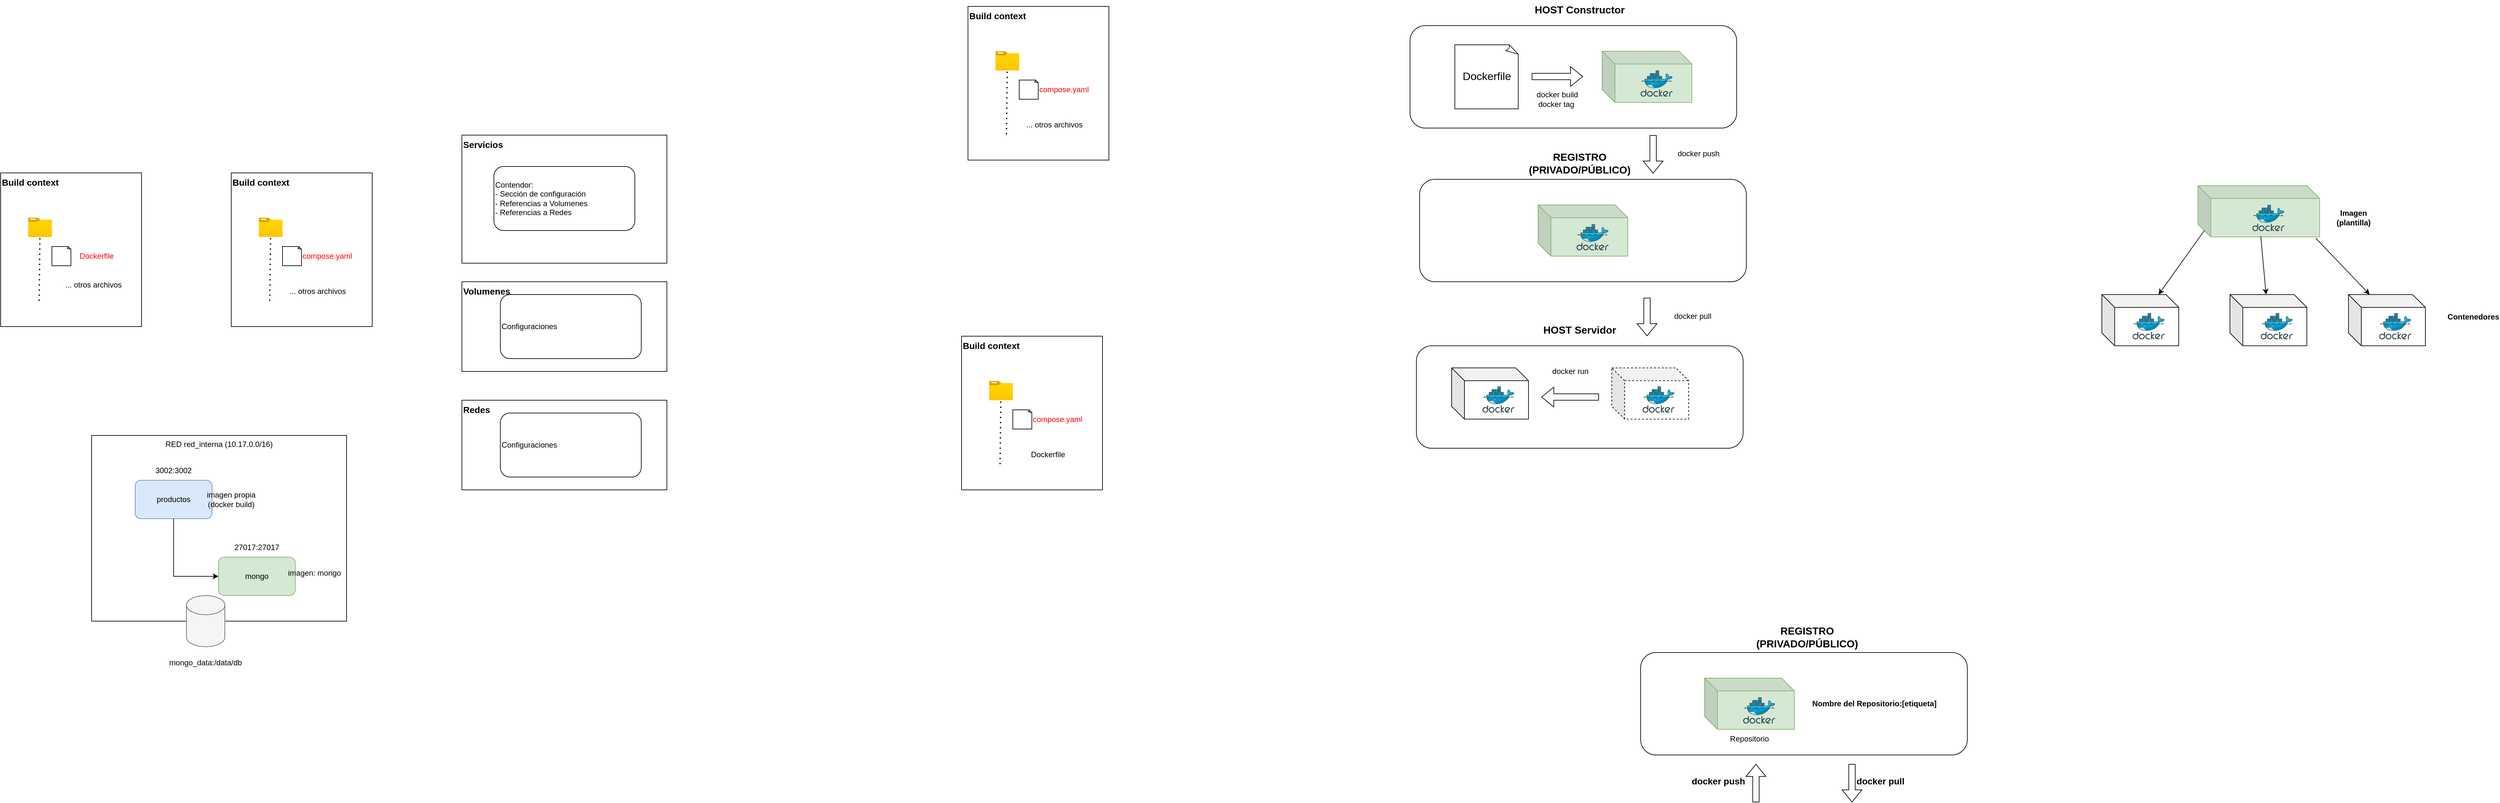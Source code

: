 <mxfile version="24.6.4" type="device">
  <diagram name="Page-1" id="IcS81tDd18Xg92tB0pAG">
    <mxGraphModel dx="2954" dy="2257" grid="1" gridSize="10" guides="1" tooltips="1" connect="1" arrows="1" fold="1" page="1" pageScale="1" pageWidth="850" pageHeight="1100" math="0" shadow="0">
      <root>
        <mxCell id="0" />
        <mxCell id="1" parent="0" />
        <mxCell id="TFUA7mYGxWeyPXUw_z48-1" value="Build context" style="rounded=0;whiteSpace=wrap;html=1;verticalAlign=top;align=left;fontStyle=1;fontSize=14;" parent="1" vertex="1">
          <mxGeometry x="20" y="-10" width="220" height="240" as="geometry" />
        </mxCell>
        <mxCell id="TFUA7mYGxWeyPXUw_z48-3" value="" style="image;aspect=fixed;html=1;points=[];align=center;fontSize=12;image=img/lib/azure2/general/Folder_Blank.svg;" parent="1" vertex="1">
          <mxGeometry x="63.04" y="60" width="36.96" height="30" as="geometry" />
        </mxCell>
        <mxCell id="TFUA7mYGxWeyPXUw_z48-5" value="" style="whiteSpace=wrap;html=1;shape=mxgraph.basic.document" parent="1" vertex="1">
          <mxGeometry x="100" y="105" width="30" height="30" as="geometry" />
        </mxCell>
        <mxCell id="TFUA7mYGxWeyPXUw_z48-7" value="Dockerfile" style="text;html=1;align=center;verticalAlign=middle;whiteSpace=wrap;rounded=0;fontColor=#FF0000;" parent="1" vertex="1">
          <mxGeometry x="140" y="105" width="60" height="30" as="geometry" />
        </mxCell>
        <mxCell id="TFUA7mYGxWeyPXUw_z48-8" value="" style="endArrow=none;dashed=1;html=1;dashPattern=1 3;strokeWidth=2;rounded=0;exitX=0.273;exitY=0.833;exitDx=0;exitDy=0;exitPerimeter=0;" parent="1" source="TFUA7mYGxWeyPXUw_z48-1" target="TFUA7mYGxWeyPXUw_z48-3" edge="1">
          <mxGeometry width="50" height="50" relative="1" as="geometry">
            <mxPoint x="50" y="150" as="sourcePoint" />
            <mxPoint x="100" y="100" as="targetPoint" />
          </mxGeometry>
        </mxCell>
        <mxCell id="TFUA7mYGxWeyPXUw_z48-9" value="... otros archivos" style="text;html=1;align=center;verticalAlign=middle;whiteSpace=wrap;rounded=0;" parent="1" vertex="1">
          <mxGeometry x="110" y="150" width="110" height="30" as="geometry" />
        </mxCell>
        <mxCell id="EB3Wcq8O334e_s77gDpH-2" value="RED red_interna (10.17.0.0/16)" style="rounded=0;whiteSpace=wrap;html=1;verticalAlign=top;" parent="1" vertex="1">
          <mxGeometry x="162" y="400" width="398" height="290" as="geometry" />
        </mxCell>
        <mxCell id="EB3Wcq8O334e_s77gDpH-3" value="productos" style="rounded=1;whiteSpace=wrap;html=1;fillColor=#dae8fc;strokeColor=#6c8ebf;" parent="1" vertex="1">
          <mxGeometry x="230" y="470" width="120" height="60" as="geometry" />
        </mxCell>
        <mxCell id="EB3Wcq8O334e_s77gDpH-4" value="mongo" style="rounded=1;whiteSpace=wrap;html=1;fillColor=#d5e8d4;strokeColor=#82b366;" parent="1" vertex="1">
          <mxGeometry x="360" y="590" width="120" height="60" as="geometry" />
        </mxCell>
        <mxCell id="EB3Wcq8O334e_s77gDpH-5" value="27017:27017" style="text;html=1;align=center;verticalAlign=middle;whiteSpace=wrap;rounded=0;" parent="1" vertex="1">
          <mxGeometry x="390" y="560" width="60" height="30" as="geometry" />
        </mxCell>
        <mxCell id="EB3Wcq8O334e_s77gDpH-6" value="3002:3002" style="text;html=1;align=center;verticalAlign=middle;whiteSpace=wrap;rounded=0;" parent="1" vertex="1">
          <mxGeometry x="260" y="440" width="60" height="30" as="geometry" />
        </mxCell>
        <mxCell id="EB3Wcq8O334e_s77gDpH-7" value="imagen propia (docker build)" style="text;html=1;align=center;verticalAlign=middle;whiteSpace=wrap;rounded=0;" parent="1" vertex="1">
          <mxGeometry x="320" y="485" width="120" height="30" as="geometry" />
        </mxCell>
        <mxCell id="EB3Wcq8O334e_s77gDpH-8" value="imagen: mongo" style="text;html=1;align=center;verticalAlign=middle;whiteSpace=wrap;rounded=0;" parent="1" vertex="1">
          <mxGeometry x="450" y="600" width="120" height="30" as="geometry" />
        </mxCell>
        <mxCell id="EB3Wcq8O334e_s77gDpH-10" value="" style="endArrow=classic;html=1;rounded=0;exitX=0.5;exitY=1;exitDx=0;exitDy=0;" parent="1" source="EB3Wcq8O334e_s77gDpH-3" target="EB3Wcq8O334e_s77gDpH-4" edge="1">
          <mxGeometry width="50" height="50" relative="1" as="geometry">
            <mxPoint x="260" y="610" as="sourcePoint" />
            <mxPoint x="310" y="560" as="targetPoint" />
            <Array as="points">
              <mxPoint x="290" y="620" />
            </Array>
          </mxGeometry>
        </mxCell>
        <mxCell id="EB3Wcq8O334e_s77gDpH-11" value="" style="shape=cylinder3;whiteSpace=wrap;html=1;boundedLbl=1;backgroundOutline=1;size=15;fillColor=#f5f5f5;fontColor=#333333;strokeColor=#666666;" parent="1" vertex="1">
          <mxGeometry x="310" y="650" width="60" height="80" as="geometry" />
        </mxCell>
        <mxCell id="EB3Wcq8O334e_s77gDpH-12" value="mongo_data:/data/db" style="text;html=1;align=center;verticalAlign=middle;whiteSpace=wrap;rounded=0;" parent="1" vertex="1">
          <mxGeometry x="310" y="740" width="60" height="30" as="geometry" />
        </mxCell>
        <mxCell id="ZiWsZx-Odm-pgWmwKfXJ-1" value="Build context" style="rounded=0;whiteSpace=wrap;html=1;verticalAlign=top;align=left;fontStyle=1;fontSize=14;" parent="1" vertex="1">
          <mxGeometry x="380" y="-10" width="220" height="240" as="geometry" />
        </mxCell>
        <mxCell id="ZiWsZx-Odm-pgWmwKfXJ-2" value="" style="image;aspect=fixed;html=1;points=[];align=center;fontSize=12;image=img/lib/azure2/general/Folder_Blank.svg;" parent="1" vertex="1">
          <mxGeometry x="423.04" y="60" width="36.96" height="30" as="geometry" />
        </mxCell>
        <mxCell id="ZiWsZx-Odm-pgWmwKfXJ-3" value="" style="whiteSpace=wrap;html=1;shape=mxgraph.basic.document" parent="1" vertex="1">
          <mxGeometry x="460" y="105" width="30" height="30" as="geometry" />
        </mxCell>
        <mxCell id="ZiWsZx-Odm-pgWmwKfXJ-4" value="compose.yaml" style="text;html=1;align=center;verticalAlign=middle;whiteSpace=wrap;rounded=0;fontColor=#FF0000;" parent="1" vertex="1">
          <mxGeometry x="500" y="105" width="60" height="30" as="geometry" />
        </mxCell>
        <mxCell id="ZiWsZx-Odm-pgWmwKfXJ-5" value="" style="endArrow=none;dashed=1;html=1;dashPattern=1 3;strokeWidth=2;rounded=0;exitX=0.273;exitY=0.833;exitDx=0;exitDy=0;exitPerimeter=0;" parent="1" source="ZiWsZx-Odm-pgWmwKfXJ-1" target="ZiWsZx-Odm-pgWmwKfXJ-2" edge="1">
          <mxGeometry width="50" height="50" relative="1" as="geometry">
            <mxPoint x="410" y="150" as="sourcePoint" />
            <mxPoint x="460" y="100" as="targetPoint" />
          </mxGeometry>
        </mxCell>
        <mxCell id="ZiWsZx-Odm-pgWmwKfXJ-6" value="... otros archivos" style="text;html=1;align=center;verticalAlign=middle;whiteSpace=wrap;rounded=0;" parent="1" vertex="1">
          <mxGeometry x="460" y="160" width="110" height="30" as="geometry" />
        </mxCell>
        <mxCell id="FBJof0aadqx5oighFzIr-2" value="Servicios" style="rounded=0;whiteSpace=wrap;html=1;verticalAlign=top;align=left;fontStyle=1;fontSize=14;" parent="1" vertex="1">
          <mxGeometry x="740" y="-69" width="320" height="200" as="geometry" />
        </mxCell>
        <mxCell id="FBJof0aadqx5oighFzIr-3" value="Contendor:&lt;div&gt;- Sección de configuración&lt;/div&gt;&lt;div&gt;- Referencias a Volumenes&lt;/div&gt;&lt;div&gt;- Referencias a Redes&lt;/div&gt;" style="rounded=1;whiteSpace=wrap;html=1;align=left;" parent="1" vertex="1">
          <mxGeometry x="790" y="-20" width="220" height="100" as="geometry" />
        </mxCell>
        <mxCell id="FBJof0aadqx5oighFzIr-4" value="Volumenes" style="rounded=0;whiteSpace=wrap;html=1;verticalAlign=top;align=left;fontStyle=1;fontSize=14;" parent="1" vertex="1">
          <mxGeometry x="740" y="160" width="320" height="140" as="geometry" />
        </mxCell>
        <mxCell id="FBJof0aadqx5oighFzIr-5" value="Configuraciones&amp;nbsp;" style="rounded=1;whiteSpace=wrap;html=1;align=left;" parent="1" vertex="1">
          <mxGeometry x="800" y="180" width="220" height="100" as="geometry" />
        </mxCell>
        <mxCell id="FBJof0aadqx5oighFzIr-6" value="Redes" style="rounded=0;whiteSpace=wrap;html=1;verticalAlign=top;align=left;fontStyle=1;fontSize=14;" parent="1" vertex="1">
          <mxGeometry x="740" y="345" width="320" height="140" as="geometry" />
        </mxCell>
        <mxCell id="FBJof0aadqx5oighFzIr-7" value="Configuraciones&amp;nbsp;" style="rounded=1;whiteSpace=wrap;html=1;align=left;" parent="1" vertex="1">
          <mxGeometry x="800" y="365" width="220" height="100" as="geometry" />
        </mxCell>
        <mxCell id="FBJof0aadqx5oighFzIr-8" value="Build context" style="rounded=0;whiteSpace=wrap;html=1;verticalAlign=top;align=left;fontStyle=1;fontSize=14;" parent="1" vertex="1">
          <mxGeometry x="1530" y="-270" width="220" height="240" as="geometry" />
        </mxCell>
        <mxCell id="FBJof0aadqx5oighFzIr-9" value="" style="image;aspect=fixed;html=1;points=[];align=center;fontSize=12;image=img/lib/azure2/general/Folder_Blank.svg;" parent="1" vertex="1">
          <mxGeometry x="1573.04" y="-200" width="36.96" height="30" as="geometry" />
        </mxCell>
        <mxCell id="FBJof0aadqx5oighFzIr-10" value="" style="whiteSpace=wrap;html=1;shape=mxgraph.basic.document" parent="1" vertex="1">
          <mxGeometry x="1610" y="-155" width="30" height="30" as="geometry" />
        </mxCell>
        <mxCell id="FBJof0aadqx5oighFzIr-11" value="compose.yaml" style="text;html=1;align=center;verticalAlign=middle;whiteSpace=wrap;rounded=0;fontColor=#FF0000;" parent="1" vertex="1">
          <mxGeometry x="1650" y="-155" width="60" height="30" as="geometry" />
        </mxCell>
        <mxCell id="FBJof0aadqx5oighFzIr-12" value="" style="endArrow=none;dashed=1;html=1;dashPattern=1 3;strokeWidth=2;rounded=0;exitX=0.273;exitY=0.833;exitDx=0;exitDy=0;exitPerimeter=0;" parent="1" source="FBJof0aadqx5oighFzIr-8" target="FBJof0aadqx5oighFzIr-9" edge="1">
          <mxGeometry width="50" height="50" relative="1" as="geometry">
            <mxPoint x="1560" y="-110" as="sourcePoint" />
            <mxPoint x="1610" y="-160" as="targetPoint" />
          </mxGeometry>
        </mxCell>
        <mxCell id="FBJof0aadqx5oighFzIr-13" value="... otros archivos" style="text;html=1;align=center;verticalAlign=middle;whiteSpace=wrap;rounded=0;" parent="1" vertex="1">
          <mxGeometry x="1610" y="-100" width="110" height="30" as="geometry" />
        </mxCell>
        <mxCell id="_lj3PMiW9SpoReRvYWBm-2" value="" style="shape=cube;whiteSpace=wrap;html=1;boundedLbl=1;backgroundOutline=1;darkOpacity=0.05;darkOpacity2=0.1;" vertex="1" parent="1">
          <mxGeometry x="3300" y="180" width="120" height="80" as="geometry" />
        </mxCell>
        <mxCell id="_lj3PMiW9SpoReRvYWBm-3" value="" style="image;sketch=0;aspect=fixed;html=1;points=[];align=center;fontSize=12;image=img/lib/mscae/Docker.svg;" vertex="1" parent="1">
          <mxGeometry x="3348" y="209" width="50" height="41" as="geometry" />
        </mxCell>
        <mxCell id="_lj3PMiW9SpoReRvYWBm-4" value="" style="shape=cube;whiteSpace=wrap;html=1;boundedLbl=1;backgroundOutline=1;darkOpacity=0.05;darkOpacity2=0.1;fillColor=#d5e8d4;strokeColor=#82b366;" vertex="1" parent="1">
          <mxGeometry x="3450" y="10" width="190" height="80" as="geometry" />
        </mxCell>
        <mxCell id="_lj3PMiW9SpoReRvYWBm-5" value="" style="shape=cube;whiteSpace=wrap;html=1;boundedLbl=1;backgroundOutline=1;darkOpacity=0.05;darkOpacity2=0.1;" vertex="1" parent="1">
          <mxGeometry x="3500" y="180" width="120" height="80" as="geometry" />
        </mxCell>
        <mxCell id="_lj3PMiW9SpoReRvYWBm-6" value="" style="image;sketch=0;aspect=fixed;html=1;points=[];align=center;fontSize=12;image=img/lib/mscae/Docker.svg;" vertex="1" parent="1">
          <mxGeometry x="3548" y="209" width="50" height="41" as="geometry" />
        </mxCell>
        <mxCell id="_lj3PMiW9SpoReRvYWBm-7" value="" style="shape=cube;whiteSpace=wrap;html=1;boundedLbl=1;backgroundOutline=1;darkOpacity=0.05;darkOpacity2=0.1;" vertex="1" parent="1">
          <mxGeometry x="3685" y="180" width="120" height="80" as="geometry" />
        </mxCell>
        <mxCell id="_lj3PMiW9SpoReRvYWBm-8" value="" style="image;sketch=0;aspect=fixed;html=1;points=[];align=center;fontSize=12;image=img/lib/mscae/Docker.svg;" vertex="1" parent="1">
          <mxGeometry x="3733" y="209" width="50" height="41" as="geometry" />
        </mxCell>
        <mxCell id="_lj3PMiW9SpoReRvYWBm-9" value="" style="image;sketch=0;aspect=fixed;html=1;points=[];align=center;fontSize=12;image=img/lib/mscae/Docker.svg;" vertex="1" parent="1">
          <mxGeometry x="3535" y="40" width="50" height="41" as="geometry" />
        </mxCell>
        <mxCell id="_lj3PMiW9SpoReRvYWBm-10" value="Imagen (plantilla)" style="text;html=1;align=center;verticalAlign=middle;whiteSpace=wrap;rounded=0;fontStyle=1" vertex="1" parent="1">
          <mxGeometry x="3653" y="40" width="80" height="40" as="geometry" />
        </mxCell>
        <mxCell id="_lj3PMiW9SpoReRvYWBm-11" value="" style="endArrow=classic;html=1;rounded=0;exitX=0;exitY=0;exitDx=10;exitDy=70;exitPerimeter=0;" edge="1" parent="1" source="_lj3PMiW9SpoReRvYWBm-4" target="_lj3PMiW9SpoReRvYWBm-2">
          <mxGeometry width="50" height="50" relative="1" as="geometry">
            <mxPoint x="3180" y="110" as="sourcePoint" />
            <mxPoint x="3230" y="60" as="targetPoint" />
          </mxGeometry>
        </mxCell>
        <mxCell id="_lj3PMiW9SpoReRvYWBm-12" value="" style="endArrow=classic;html=1;rounded=0;exitX=0.516;exitY=0.988;exitDx=0;exitDy=0;exitPerimeter=0;" edge="1" parent="1" source="_lj3PMiW9SpoReRvYWBm-4" target="_lj3PMiW9SpoReRvYWBm-5">
          <mxGeometry width="50" height="50" relative="1" as="geometry">
            <mxPoint x="3470" y="90" as="sourcePoint" />
            <mxPoint x="3399" y="190" as="targetPoint" />
          </mxGeometry>
        </mxCell>
        <mxCell id="_lj3PMiW9SpoReRvYWBm-13" value="" style="endArrow=classic;html=1;rounded=0;exitX=0.968;exitY=1.025;exitDx=0;exitDy=0;exitPerimeter=0;entryX=0.275;entryY=0;entryDx=0;entryDy=0;entryPerimeter=0;" edge="1" parent="1" source="_lj3PMiW9SpoReRvYWBm-4" target="_lj3PMiW9SpoReRvYWBm-7">
          <mxGeometry width="50" height="50" relative="1" as="geometry">
            <mxPoint x="3558" y="99" as="sourcePoint" />
            <mxPoint x="3566" y="190" as="targetPoint" />
          </mxGeometry>
        </mxCell>
        <mxCell id="_lj3PMiW9SpoReRvYWBm-14" value="Contenedores" style="text;html=1;align=center;verticalAlign=middle;whiteSpace=wrap;rounded=0;fontStyle=1" vertex="1" parent="1">
          <mxGeometry x="3840" y="195" width="80" height="40" as="geometry" />
        </mxCell>
        <mxCell id="_lj3PMiW9SpoReRvYWBm-30" value="" style="rounded=1;whiteSpace=wrap;html=1;" vertex="1" parent="1">
          <mxGeometry x="2220" y="-240" width="510" height="160" as="geometry" />
        </mxCell>
        <mxCell id="_lj3PMiW9SpoReRvYWBm-31" value="Dockerfile" style="whiteSpace=wrap;html=1;shape=mxgraph.basic.document;fontSize=17;" vertex="1" parent="1">
          <mxGeometry x="2290" y="-210" width="100" height="100" as="geometry" />
        </mxCell>
        <mxCell id="_lj3PMiW9SpoReRvYWBm-32" value="" style="shape=flexArrow;endArrow=classic;html=1;rounded=0;" edge="1" parent="1">
          <mxGeometry width="50" height="50" relative="1" as="geometry">
            <mxPoint x="2410" y="-160.5" as="sourcePoint" />
            <mxPoint x="2490" y="-160.5" as="targetPoint" />
          </mxGeometry>
        </mxCell>
        <mxCell id="_lj3PMiW9SpoReRvYWBm-33" value="docker build&lt;br&gt;docker tag&amp;nbsp;" style="text;html=1;align=center;verticalAlign=middle;whiteSpace=wrap;rounded=0;" vertex="1" parent="1">
          <mxGeometry x="2390" y="-140" width="120" height="30" as="geometry" />
        </mxCell>
        <mxCell id="_lj3PMiW9SpoReRvYWBm-34" value="" style="group" vertex="1" connectable="0" parent="1">
          <mxGeometry x="2520" y="-200" width="140" height="80" as="geometry" />
        </mxCell>
        <mxCell id="_lj3PMiW9SpoReRvYWBm-35" value="" style="shape=cube;whiteSpace=wrap;html=1;boundedLbl=1;backgroundOutline=1;darkOpacity=0.05;darkOpacity2=0.1;fillColor=#d5e8d4;strokeColor=#82b366;" vertex="1" parent="_lj3PMiW9SpoReRvYWBm-34">
          <mxGeometry width="140" height="80" as="geometry" />
        </mxCell>
        <mxCell id="_lj3PMiW9SpoReRvYWBm-36" value="" style="image;sketch=0;aspect=fixed;html=1;points=[];align=center;fontSize=12;image=img/lib/mscae/Docker.svg;" vertex="1" parent="_lj3PMiW9SpoReRvYWBm-34">
          <mxGeometry x="60" y="30" width="50" height="41" as="geometry" />
        </mxCell>
        <mxCell id="_lj3PMiW9SpoReRvYWBm-44" value="HOST Constructor" style="text;html=1;align=center;verticalAlign=middle;whiteSpace=wrap;rounded=0;fontStyle=1;fontSize=16;" vertex="1" parent="1">
          <mxGeometry x="2405" y="-280" width="160" height="30" as="geometry" />
        </mxCell>
        <mxCell id="_lj3PMiW9SpoReRvYWBm-45" value="" style="rounded=1;whiteSpace=wrap;html=1;" vertex="1" parent="1">
          <mxGeometry x="2235" width="510" height="160" as="geometry" />
        </mxCell>
        <mxCell id="_lj3PMiW9SpoReRvYWBm-46" value="" style="shape=flexArrow;endArrow=classic;html=1;rounded=0;" edge="1" parent="1">
          <mxGeometry width="50" height="50" relative="1" as="geometry">
            <mxPoint x="2599.5" y="-69" as="sourcePoint" />
            <mxPoint x="2599.5" y="-9" as="targetPoint" />
          </mxGeometry>
        </mxCell>
        <mxCell id="_lj3PMiW9SpoReRvYWBm-47" value="docker push" style="text;html=1;align=center;verticalAlign=middle;whiteSpace=wrap;rounded=0;" vertex="1" parent="1">
          <mxGeometry x="2626" y="-60" width="88.5" height="40" as="geometry" />
        </mxCell>
        <mxCell id="_lj3PMiW9SpoReRvYWBm-50" value="REGISTRO (PRIVADO/PÚBLICO)" style="text;html=1;align=center;verticalAlign=middle;whiteSpace=wrap;rounded=0;fontStyle=1;fontSize=16;" vertex="1" parent="1">
          <mxGeometry x="2405" y="-40" width="160" height="30" as="geometry" />
        </mxCell>
        <mxCell id="_lj3PMiW9SpoReRvYWBm-55" value="" style="rounded=1;whiteSpace=wrap;html=1;" vertex="1" parent="1">
          <mxGeometry x="2230" y="260" width="510" height="160" as="geometry" />
        </mxCell>
        <mxCell id="_lj3PMiW9SpoReRvYWBm-56" value="" style="shape=cube;whiteSpace=wrap;html=1;boundedLbl=1;backgroundOutline=1;darkOpacity=0.05;darkOpacity2=0.1;dashed=1;" vertex="1" parent="1">
          <mxGeometry x="2535" y="294.5" width="120" height="80" as="geometry" />
        </mxCell>
        <mxCell id="_lj3PMiW9SpoReRvYWBm-57" value="" style="image;sketch=0;aspect=fixed;html=1;points=[];align=center;fontSize=12;image=img/lib/mscae/Docker.svg;" vertex="1" parent="1">
          <mxGeometry x="2583" y="323.5" width="50" height="41" as="geometry" />
        </mxCell>
        <mxCell id="_lj3PMiW9SpoReRvYWBm-58" value="HOST Servidor" style="text;html=1;align=center;verticalAlign=middle;whiteSpace=wrap;rounded=0;fontStyle=1;fontSize=16;" vertex="1" parent="1">
          <mxGeometry x="2405" y="220" width="160" height="30" as="geometry" />
        </mxCell>
        <mxCell id="_lj3PMiW9SpoReRvYWBm-59" value="" style="shape=cube;whiteSpace=wrap;html=1;boundedLbl=1;backgroundOutline=1;darkOpacity=0.05;darkOpacity2=0.1;" vertex="1" parent="1">
          <mxGeometry x="2285" y="294.5" width="120" height="80" as="geometry" />
        </mxCell>
        <mxCell id="_lj3PMiW9SpoReRvYWBm-60" value="" style="image;sketch=0;aspect=fixed;html=1;points=[];align=center;fontSize=12;image=img/lib/mscae/Docker.svg;" vertex="1" parent="1">
          <mxGeometry x="2333" y="323.5" width="50" height="41" as="geometry" />
        </mxCell>
        <mxCell id="_lj3PMiW9SpoReRvYWBm-61" value="" style="shape=flexArrow;endArrow=classic;html=1;rounded=0;" edge="1" parent="1">
          <mxGeometry width="50" height="50" relative="1" as="geometry">
            <mxPoint x="2515" y="340" as="sourcePoint" />
            <mxPoint x="2425" y="340" as="targetPoint" />
          </mxGeometry>
        </mxCell>
        <mxCell id="_lj3PMiW9SpoReRvYWBm-62" value="docker run" style="text;html=1;align=center;verticalAlign=middle;whiteSpace=wrap;rounded=0;" vertex="1" parent="1">
          <mxGeometry x="2425.75" y="280" width="88.5" height="40" as="geometry" />
        </mxCell>
        <mxCell id="_lj3PMiW9SpoReRvYWBm-63" value="" style="group" vertex="1" connectable="0" parent="1">
          <mxGeometry x="2420" y="40" width="140" height="80" as="geometry" />
        </mxCell>
        <mxCell id="_lj3PMiW9SpoReRvYWBm-64" value="" style="shape=cube;whiteSpace=wrap;html=1;boundedLbl=1;backgroundOutline=1;darkOpacity=0.05;darkOpacity2=0.1;fillColor=#d5e8d4;strokeColor=#82b366;" vertex="1" parent="_lj3PMiW9SpoReRvYWBm-63">
          <mxGeometry width="140" height="80" as="geometry" />
        </mxCell>
        <mxCell id="_lj3PMiW9SpoReRvYWBm-65" value="" style="image;sketch=0;aspect=fixed;html=1;points=[];align=center;fontSize=12;image=img/lib/mscae/Docker.svg;" vertex="1" parent="_lj3PMiW9SpoReRvYWBm-63">
          <mxGeometry x="60" y="30" width="50" height="41" as="geometry" />
        </mxCell>
        <mxCell id="_lj3PMiW9SpoReRvYWBm-66" value="" style="shape=flexArrow;endArrow=classic;html=1;rounded=0;" edge="1" parent="1">
          <mxGeometry width="50" height="50" relative="1" as="geometry">
            <mxPoint x="2590" y="185" as="sourcePoint" />
            <mxPoint x="2590" y="245" as="targetPoint" />
          </mxGeometry>
        </mxCell>
        <mxCell id="_lj3PMiW9SpoReRvYWBm-67" value="docker pull" style="text;html=1;align=center;verticalAlign=middle;whiteSpace=wrap;rounded=0;" vertex="1" parent="1">
          <mxGeometry x="2616.5" y="194" width="88.5" height="40" as="geometry" />
        </mxCell>
        <mxCell id="_lj3PMiW9SpoReRvYWBm-68" value="" style="rounded=1;whiteSpace=wrap;html=1;" vertex="1" parent="1">
          <mxGeometry x="2580" y="739" width="510" height="160" as="geometry" />
        </mxCell>
        <mxCell id="_lj3PMiW9SpoReRvYWBm-69" value="" style="shape=flexArrow;endArrow=classic;html=1;rounded=0;" edge="1" parent="1">
          <mxGeometry width="50" height="50" relative="1" as="geometry">
            <mxPoint x="2760" y="973" as="sourcePoint" />
            <mxPoint x="2760" y="913" as="targetPoint" />
          </mxGeometry>
        </mxCell>
        <mxCell id="_lj3PMiW9SpoReRvYWBm-70" value="docker push" style="text;html=1;align=center;verticalAlign=middle;whiteSpace=wrap;rounded=0;fontStyle=1;fontSize=14;" vertex="1" parent="1">
          <mxGeometry x="2656.5" y="920" width="88.5" height="40" as="geometry" />
        </mxCell>
        <mxCell id="_lj3PMiW9SpoReRvYWBm-71" value="REGISTRO (PRIVADO/PÚBLICO)" style="text;html=1;align=center;verticalAlign=middle;whiteSpace=wrap;rounded=0;fontStyle=1;fontSize=16;" vertex="1" parent="1">
          <mxGeometry x="2760" y="700" width="160" height="30" as="geometry" />
        </mxCell>
        <mxCell id="_lj3PMiW9SpoReRvYWBm-73" value="" style="group" vertex="1" connectable="0" parent="1">
          <mxGeometry x="2680" y="779" width="140" height="80" as="geometry" />
        </mxCell>
        <mxCell id="_lj3PMiW9SpoReRvYWBm-74" value="" style="shape=cube;whiteSpace=wrap;html=1;boundedLbl=1;backgroundOutline=1;darkOpacity=0.05;darkOpacity2=0.1;fillColor=#d5e8d4;strokeColor=#82b366;" vertex="1" parent="_lj3PMiW9SpoReRvYWBm-73">
          <mxGeometry width="140" height="80" as="geometry" />
        </mxCell>
        <mxCell id="_lj3PMiW9SpoReRvYWBm-75" value="" style="image;sketch=0;aspect=fixed;html=1;points=[];align=center;fontSize=12;image=img/lib/mscae/Docker.svg;" vertex="1" parent="_lj3PMiW9SpoReRvYWBm-73">
          <mxGeometry x="60" y="30" width="50" height="41" as="geometry" />
        </mxCell>
        <mxCell id="_lj3PMiW9SpoReRvYWBm-76" value="" style="shape=flexArrow;endArrow=classic;html=1;rounded=0;" edge="1" parent="1">
          <mxGeometry width="50" height="50" relative="1" as="geometry">
            <mxPoint x="2910" y="913" as="sourcePoint" />
            <mxPoint x="2910" y="973" as="targetPoint" />
          </mxGeometry>
        </mxCell>
        <mxCell id="_lj3PMiW9SpoReRvYWBm-77" value="docker pull" style="text;html=1;align=center;verticalAlign=middle;whiteSpace=wrap;rounded=0;fontStyle=1;fontSize=14;" vertex="1" parent="1">
          <mxGeometry x="2910" y="920" width="88.5" height="40" as="geometry" />
        </mxCell>
        <mxCell id="_lj3PMiW9SpoReRvYWBm-79" value="Nombre del Repositorio:[etiqueta]" style="text;html=1;align=center;verticalAlign=middle;whiteSpace=wrap;rounded=0;fontStyle=1" vertex="1" parent="1">
          <mxGeometry x="2830" y="804" width="230" height="30" as="geometry" />
        </mxCell>
        <mxCell id="_lj3PMiW9SpoReRvYWBm-81" value="Repositorio" style="text;html=1;align=center;verticalAlign=middle;whiteSpace=wrap;rounded=0;" vertex="1" parent="1">
          <mxGeometry x="2720" y="859" width="60" height="30" as="geometry" />
        </mxCell>
        <mxCell id="_lj3PMiW9SpoReRvYWBm-82" value="Build context" style="rounded=0;whiteSpace=wrap;html=1;verticalAlign=top;align=left;fontStyle=1;fontSize=14;" vertex="1" parent="1">
          <mxGeometry x="1520" y="245" width="220" height="240" as="geometry" />
        </mxCell>
        <mxCell id="_lj3PMiW9SpoReRvYWBm-83" value="" style="image;aspect=fixed;html=1;points=[];align=center;fontSize=12;image=img/lib/azure2/general/Folder_Blank.svg;" vertex="1" parent="1">
          <mxGeometry x="1563.04" y="315" width="36.96" height="30" as="geometry" />
        </mxCell>
        <mxCell id="_lj3PMiW9SpoReRvYWBm-84" value="" style="whiteSpace=wrap;html=1;shape=mxgraph.basic.document" vertex="1" parent="1">
          <mxGeometry x="1600" y="360" width="30" height="30" as="geometry" />
        </mxCell>
        <mxCell id="_lj3PMiW9SpoReRvYWBm-85" value="compose.yaml" style="text;html=1;align=center;verticalAlign=middle;whiteSpace=wrap;rounded=0;fontColor=#FF0000;" vertex="1" parent="1">
          <mxGeometry x="1640" y="360" width="60" height="30" as="geometry" />
        </mxCell>
        <mxCell id="_lj3PMiW9SpoReRvYWBm-86" value="" style="endArrow=none;dashed=1;html=1;dashPattern=1 3;strokeWidth=2;rounded=0;exitX=0.273;exitY=0.833;exitDx=0;exitDy=0;exitPerimeter=0;" edge="1" parent="1" source="_lj3PMiW9SpoReRvYWBm-82" target="_lj3PMiW9SpoReRvYWBm-83">
          <mxGeometry width="50" height="50" relative="1" as="geometry">
            <mxPoint x="1550" y="405" as="sourcePoint" />
            <mxPoint x="1600" y="355" as="targetPoint" />
          </mxGeometry>
        </mxCell>
        <mxCell id="_lj3PMiW9SpoReRvYWBm-87" value="Dockerfile" style="text;html=1;align=center;verticalAlign=middle;whiteSpace=wrap;rounded=0;" vertex="1" parent="1">
          <mxGeometry x="1600" y="415" width="110" height="30" as="geometry" />
        </mxCell>
      </root>
    </mxGraphModel>
  </diagram>
</mxfile>
